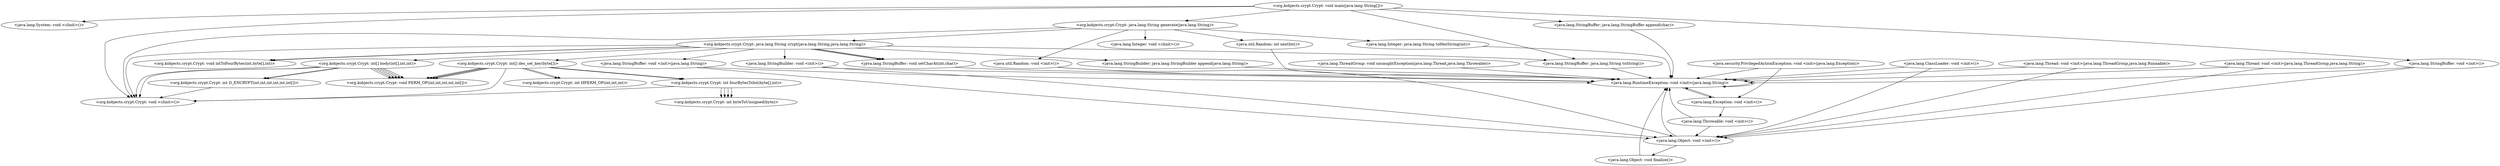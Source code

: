 digraph CallGraph {
"<org.kobjects.crypt.Crypt: void main(java.lang.String[])>" -> "<java.lang.System: void <clinit>()>";
"<org.kobjects.crypt.Crypt: void main(java.lang.String[])>" -> "<org.kobjects.crypt.Crypt: java.lang.String generate(java.lang.String)>";
"<org.kobjects.crypt.Crypt: void main(java.lang.String[])>" -> "<java.lang.StringBuffer: void <init>()>";
"<org.kobjects.crypt.Crypt: void main(java.lang.String[])>" -> "<org.kobjects.crypt.Crypt: void <clinit>()>";
"<java.lang.ThreadGroup: void uncaughtException(java.lang.Thread,java.lang.Throwable)>" -> "<java.lang.RuntimeException: void <init>(java.lang.String)>";
"<java.lang.ClassLoader: void <init>()>" -> "<java.lang.Object: void <init>()>";
"<java.lang.ClassLoader: void <init>()>" -> "<java.lang.RuntimeException: void <init>(java.lang.String)>";
"<java.security.PrivilegedActionException: void <init>(java.lang.Exception)>" -> "<java.lang.Exception: void <init>()>";
"<java.security.PrivilegedActionException: void <init>(java.lang.Exception)>" -> "<java.lang.RuntimeException: void <init>(java.lang.String)>";
"<java.lang.Thread: void <init>(java.lang.ThreadGroup,java.lang.Runnable)>" -> "<java.lang.Object: void <init>()>";
"<java.lang.Thread: void <init>(java.lang.ThreadGroup,java.lang.Runnable)>" -> "<java.lang.RuntimeException: void <init>(java.lang.String)>";
"<java.lang.Thread: void <init>(java.lang.ThreadGroup,java.lang.String)>" -> "<java.lang.Object: void <init>()>";
"<java.lang.Thread: void <init>(java.lang.ThreadGroup,java.lang.String)>" -> "<java.lang.RuntimeException: void <init>(java.lang.String)>";
"<org.kobjects.crypt.Crypt: java.lang.String generate(java.lang.String)>" -> "<java.lang.Integer: void <clinit>()>";
"<org.kobjects.crypt.Crypt: java.lang.String generate(java.lang.String)>" -> "<org.kobjects.crypt.Crypt: java.lang.String crypt(java.lang.String,java.lang.String)>";
"<org.kobjects.crypt.Crypt: java.lang.String generate(java.lang.String)>" -> "<java.lang.Integer: java.lang.String toHexString(int)>";
"<org.kobjects.crypt.Crypt: java.lang.String generate(java.lang.String)>" -> "<java.util.Random: void <init>()>";
"<org.kobjects.crypt.Crypt: java.lang.String generate(java.lang.String)>" -> "<org.kobjects.crypt.Crypt: void <clinit>()>";
"<java.lang.StringBuffer: void <init>()>" -> "<java.lang.Object: void <init>()>";
"<java.lang.StringBuffer: void <init>()>" -> "<java.lang.RuntimeException: void <init>(java.lang.String)>";
"<java.lang.RuntimeException: void <init>(java.lang.String)>" -> "<java.lang.Exception: void <init>()>";
"<java.lang.RuntimeException: void <init>(java.lang.String)>" -> "<java.lang.RuntimeException: void <init>(java.lang.String)>";
"<java.lang.Object: void <init>()>" -> "<java.lang.Object: void finalize()>";
"<java.lang.Object: void <init>()>" -> "<java.lang.RuntimeException: void <init>(java.lang.String)>";
"<java.lang.Exception: void <init>()>" -> "<java.lang.Throwable: void <init>()>";
"<java.lang.Exception: void <init>()>" -> "<java.lang.RuntimeException: void <init>(java.lang.String)>";
"<org.kobjects.crypt.Crypt: java.lang.String crypt(java.lang.String,java.lang.String)>" -> "<org.kobjects.crypt.Crypt: void <clinit>()>";
"<org.kobjects.crypt.Crypt: java.lang.String crypt(java.lang.String,java.lang.String)>" -> "<org.kobjects.crypt.Crypt: void intToFourBytes(int,byte[],int)>";
"<org.kobjects.crypt.Crypt: java.lang.String crypt(java.lang.String,java.lang.String)>" -> "<org.kobjects.crypt.Crypt: void intToFourBytes(int,byte[],int)>";
"<org.kobjects.crypt.Crypt: java.lang.String crypt(java.lang.String,java.lang.String)>" -> "<org.kobjects.crypt.Crypt: int[] body(int[],int,int)>";
"<org.kobjects.crypt.Crypt: java.lang.String crypt(java.lang.String,java.lang.String)>" -> "<org.kobjects.crypt.Crypt: int[] des_set_key(byte[])>";
"<org.kobjects.crypt.Crypt: java.lang.String crypt(java.lang.String,java.lang.String)>" -> "<java.lang.StringBuffer: void <init>(java.lang.String)>";
"<org.kobjects.crypt.Crypt: java.lang.String crypt(java.lang.String,java.lang.String)>" -> "<java.lang.StringBuilder: void <init>()>";
"<java.lang.Integer: java.lang.String toHexString(int)>" -> "<java.lang.RuntimeException: void <init>(java.lang.String)>";
"<java.util.Random: void <init>()>" -> "<java.lang.Object: void <init>()>";
"<java.util.Random: void <init>()>" -> "<java.lang.RuntimeException: void <init>(java.lang.String)>";
"<java.lang.Object: void finalize()>" -> "<java.lang.RuntimeException: void <init>(java.lang.String)>";
"<java.lang.Throwable: void <init>()>" -> "<java.lang.Object: void <init>()>";
"<java.lang.Throwable: void <init>()>" -> "<java.lang.RuntimeException: void <init>(java.lang.String)>";
"<org.kobjects.crypt.Crypt: int[] body(int[],int,int)>" -> "<org.kobjects.crypt.Crypt: void <clinit>()>";
"<org.kobjects.crypt.Crypt: int[] body(int[],int,int)>" -> "<org.kobjects.crypt.Crypt: void PERM_OP(int,int,int,int,int[])>";
"<org.kobjects.crypt.Crypt: int[] body(int[],int,int)>" -> "<org.kobjects.crypt.Crypt: void PERM_OP(int,int,int,int,int[])>";
"<org.kobjects.crypt.Crypt: int[] body(int[],int,int)>" -> "<org.kobjects.crypt.Crypt: void PERM_OP(int,int,int,int,int[])>";
"<org.kobjects.crypt.Crypt: int[] body(int[],int,int)>" -> "<org.kobjects.crypt.Crypt: void PERM_OP(int,int,int,int,int[])>";
"<org.kobjects.crypt.Crypt: int[] body(int[],int,int)>" -> "<org.kobjects.crypt.Crypt: void PERM_OP(int,int,int,int,int[])>";
"<org.kobjects.crypt.Crypt: int[] body(int[],int,int)>" -> "<org.kobjects.crypt.Crypt: int D_ENCRYPT(int,int,int,int,int,int[])>";
"<org.kobjects.crypt.Crypt: int[] body(int[],int,int)>" -> "<org.kobjects.crypt.Crypt: int D_ENCRYPT(int,int,int,int,int,int[])>";
"<org.kobjects.crypt.Crypt: int[] body(int[],int,int)>" -> "<org.kobjects.crypt.Crypt: void <clinit>()>";
"<org.kobjects.crypt.Crypt: int[] des_set_key(byte[])>" -> "<org.kobjects.crypt.Crypt: void <clinit>()>";
"<org.kobjects.crypt.Crypt: int[] des_set_key(byte[])>" -> "<org.kobjects.crypt.Crypt: void PERM_OP(int,int,int,int,int[])>";
"<org.kobjects.crypt.Crypt: int[] des_set_key(byte[])>" -> "<org.kobjects.crypt.Crypt: void PERM_OP(int,int,int,int,int[])>";
"<org.kobjects.crypt.Crypt: int[] des_set_key(byte[])>" -> "<org.kobjects.crypt.Crypt: void PERM_OP(int,int,int,int,int[])>";
"<org.kobjects.crypt.Crypt: int[] des_set_key(byte[])>" -> "<org.kobjects.crypt.Crypt: int HPERM_OP(int,int,int)>";
"<org.kobjects.crypt.Crypt: int[] des_set_key(byte[])>" -> "<org.kobjects.crypt.Crypt: int HPERM_OP(int,int,int)>";
"<org.kobjects.crypt.Crypt: int[] des_set_key(byte[])>" -> "<org.kobjects.crypt.Crypt: void PERM_OP(int,int,int,int,int[])>";
"<org.kobjects.crypt.Crypt: int[] des_set_key(byte[])>" -> "<org.kobjects.crypt.Crypt: int fourBytesToInt(byte[],int)>";
"<org.kobjects.crypt.Crypt: int[] des_set_key(byte[])>" -> "<org.kobjects.crypt.Crypt: int fourBytesToInt(byte[],int)>";
"<java.lang.StringBuffer: void <init>(java.lang.String)>" -> "<java.lang.Object: void <init>()>";
"<java.lang.StringBuffer: void <init>(java.lang.String)>" -> "<java.lang.RuntimeException: void <init>(java.lang.String)>";
"<java.lang.StringBuilder: void <init>()>" -> "<java.lang.Object: void <init>()>";
"<java.lang.StringBuilder: void <init>()>" -> "<java.lang.RuntimeException: void <init>(java.lang.String)>";
"<org.kobjects.crypt.Crypt: int D_ENCRYPT(int,int,int,int,int,int[])>" -> "<org.kobjects.crypt.Crypt: void <clinit>()>";
"<org.kobjects.crypt.Crypt: int fourBytesToInt(byte[],int)>" -> "<org.kobjects.crypt.Crypt: void <clinit>()>";
"<org.kobjects.crypt.Crypt: int fourBytesToInt(byte[],int)>" -> "<org.kobjects.crypt.Crypt: int byteToUnsigned(byte)>";
"<org.kobjects.crypt.Crypt: int fourBytesToInt(byte[],int)>" -> "<org.kobjects.crypt.Crypt: int byteToUnsigned(byte)>";
"<org.kobjects.crypt.Crypt: int fourBytesToInt(byte[],int)>" -> "<org.kobjects.crypt.Crypt: int byteToUnsigned(byte)>";
"<org.kobjects.crypt.Crypt: int fourBytesToInt(byte[],int)>" -> "<org.kobjects.crypt.Crypt: int byteToUnsigned(byte)>";
"<org.kobjects.crypt.Crypt: java.lang.String crypt(java.lang.String,java.lang.String)>" -> "<java.lang.StringBuffer: void setCharAt(int,char)>";
"<org.kobjects.crypt.Crypt: java.lang.String crypt(java.lang.String,java.lang.String)>" -> "<java.lang.StringBuffer: void setCharAt(int,char)>";
"<org.kobjects.crypt.Crypt: java.lang.String crypt(java.lang.String,java.lang.String)>" -> "<java.lang.StringBuffer: void setCharAt(int,char)>";
"<org.kobjects.crypt.Crypt: java.lang.String crypt(java.lang.String,java.lang.String)>" -> "<java.lang.StringBuffer: java.lang.String toString()>";
"<java.lang.StringBuffer: void setCharAt(int,char)>" -> "<java.lang.RuntimeException: void <init>(java.lang.String)>";
"<java.lang.StringBuffer: java.lang.String toString()>" -> "<java.lang.RuntimeException: void <init>(java.lang.String)>";
"<org.kobjects.crypt.Crypt: java.lang.String crypt(java.lang.String,java.lang.String)>" -> "<java.lang.StringBuilder: java.lang.StringBuilder append(java.lang.String)>";
"<java.lang.StringBuilder: java.lang.StringBuilder append(java.lang.String)>" -> "<java.lang.RuntimeException: void <init>(java.lang.String)>";
"<org.kobjects.crypt.Crypt: java.lang.String generate(java.lang.String)>" -> "<java.util.Random: int nextInt()>";
"<java.util.Random: int nextInt()>" -> "<java.lang.RuntimeException: void <init>(java.lang.String)>";
"<org.kobjects.crypt.Crypt: void main(java.lang.String[])>" -> "<java.lang.StringBuffer: java.lang.String toString()>";
"<org.kobjects.crypt.Crypt: void main(java.lang.String[])>" -> "<java.lang.StringBuffer: java.lang.StringBuffer append(char)>";
"<java.lang.StringBuffer: java.lang.StringBuffer append(char)>" -> "<java.lang.RuntimeException: void <init>(java.lang.String)>";
}
